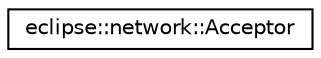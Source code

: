 digraph G
{
  edge [fontname="Helvetica",fontsize="10",labelfontname="Helvetica",labelfontsize="10"];
  node [fontname="Helvetica",fontsize="10",shape=record];
  rankdir="LR";
  Node1 [label="eclipse::network::Acceptor",height=0.2,width=0.4,color="black", fillcolor="white", style="filled",URL="$classeclipse_1_1network_1_1Acceptor.html"];
}
